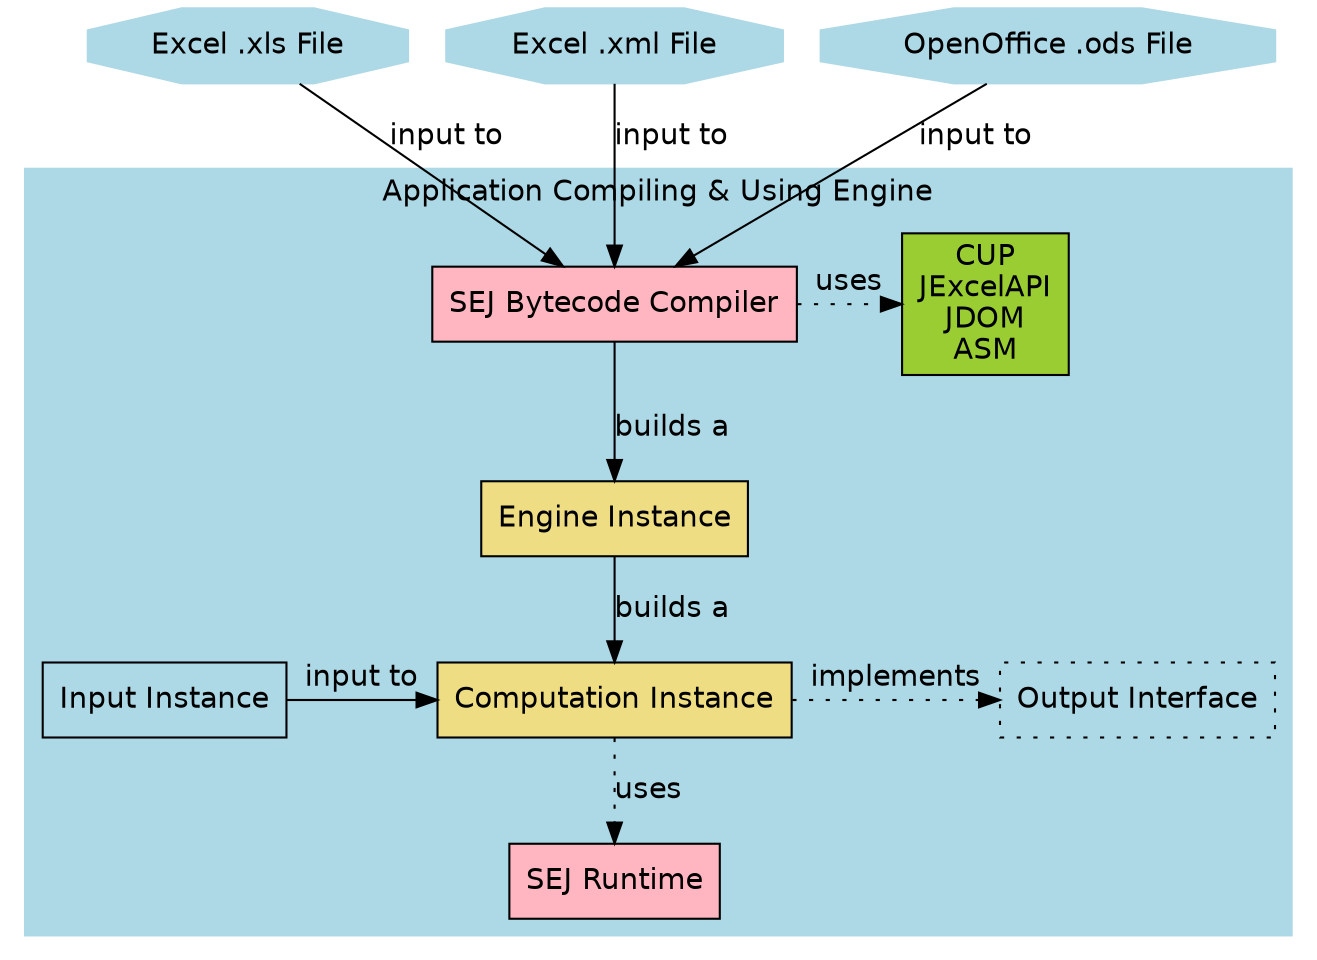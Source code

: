 digraph "SEJ Component Overview" {
	fontname = "Helvetica";

	node [ shape = box, fontname = "Helvetica" ];
	edge [ fontname = "Helvetica" ];
	
	subgraph input {
					node [style = filled, color = lightblue ];
		xls			[ label = "Excel .xls File", shape=octagon ];
		xml			[ label = "Excel .xml File", shape=octagon ];
		ods			[ label = "OpenOffice .ods File", shape=octagon ];
	}
	
	subgraph cluster_runtime {
					label = "Application Compiling & Using Engine";
					style = filled;
					color = lightblue;

		{ 			node [ style = filled, fillcolor = lightpink ];
		comp 		[ label = "SEJ Bytecode Compiler" ];
		run			[ label = "SEJ Runtime" ];
		}
		
		{ 			node [ style = filled, fillcolor = lightgoldenrod ];
		bceng		[ label = "Engine Instance" ];
		calc		[ label = "Computation Instance" ];
		}

		inp			[ label = "Input Instance" ];
		outp		[ label = "Output Interface", style = dotted ];
		
		{ 			node [ style = filled, fillcolor = yellowgreen ];
		ext			[ label = "CUP\nJExcelAPI\nJDOM\nASM" ];
		}
		
		{ rank = same; comp; ext; }
		{ rank = same; calc; inp; outp; }
	}

	{ 				edge [ label = "input to" ];
	xls -> comp;
	xml -> comp;
	ods -> comp;
	inp -> calc;
	}
	
	{ 				edge [ label = "builds a" ];
	comp -> bceng -> calc;
	}

	{ 				edge [ label = "implements", style=dotted ];
	calc -> outp;
	}

	{ 				edge [ style = dotted, label = "uses" ];
	comp -> ext;
	calc -> run;
	}

}
